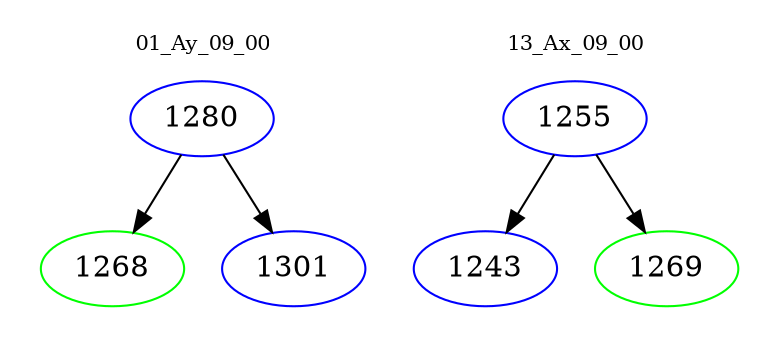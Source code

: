 digraph{
subgraph cluster_0 {
color = white
label = "01_Ay_09_00";
fontsize=10;
T0_1280 [label="1280", color="blue"]
T0_1280 -> T0_1268 [color="black"]
T0_1268 [label="1268", color="green"]
T0_1280 -> T0_1301 [color="black"]
T0_1301 [label="1301", color="blue"]
}
subgraph cluster_1 {
color = white
label = "13_Ax_09_00";
fontsize=10;
T1_1255 [label="1255", color="blue"]
T1_1255 -> T1_1243 [color="black"]
T1_1243 [label="1243", color="blue"]
T1_1255 -> T1_1269 [color="black"]
T1_1269 [label="1269", color="green"]
}
}
